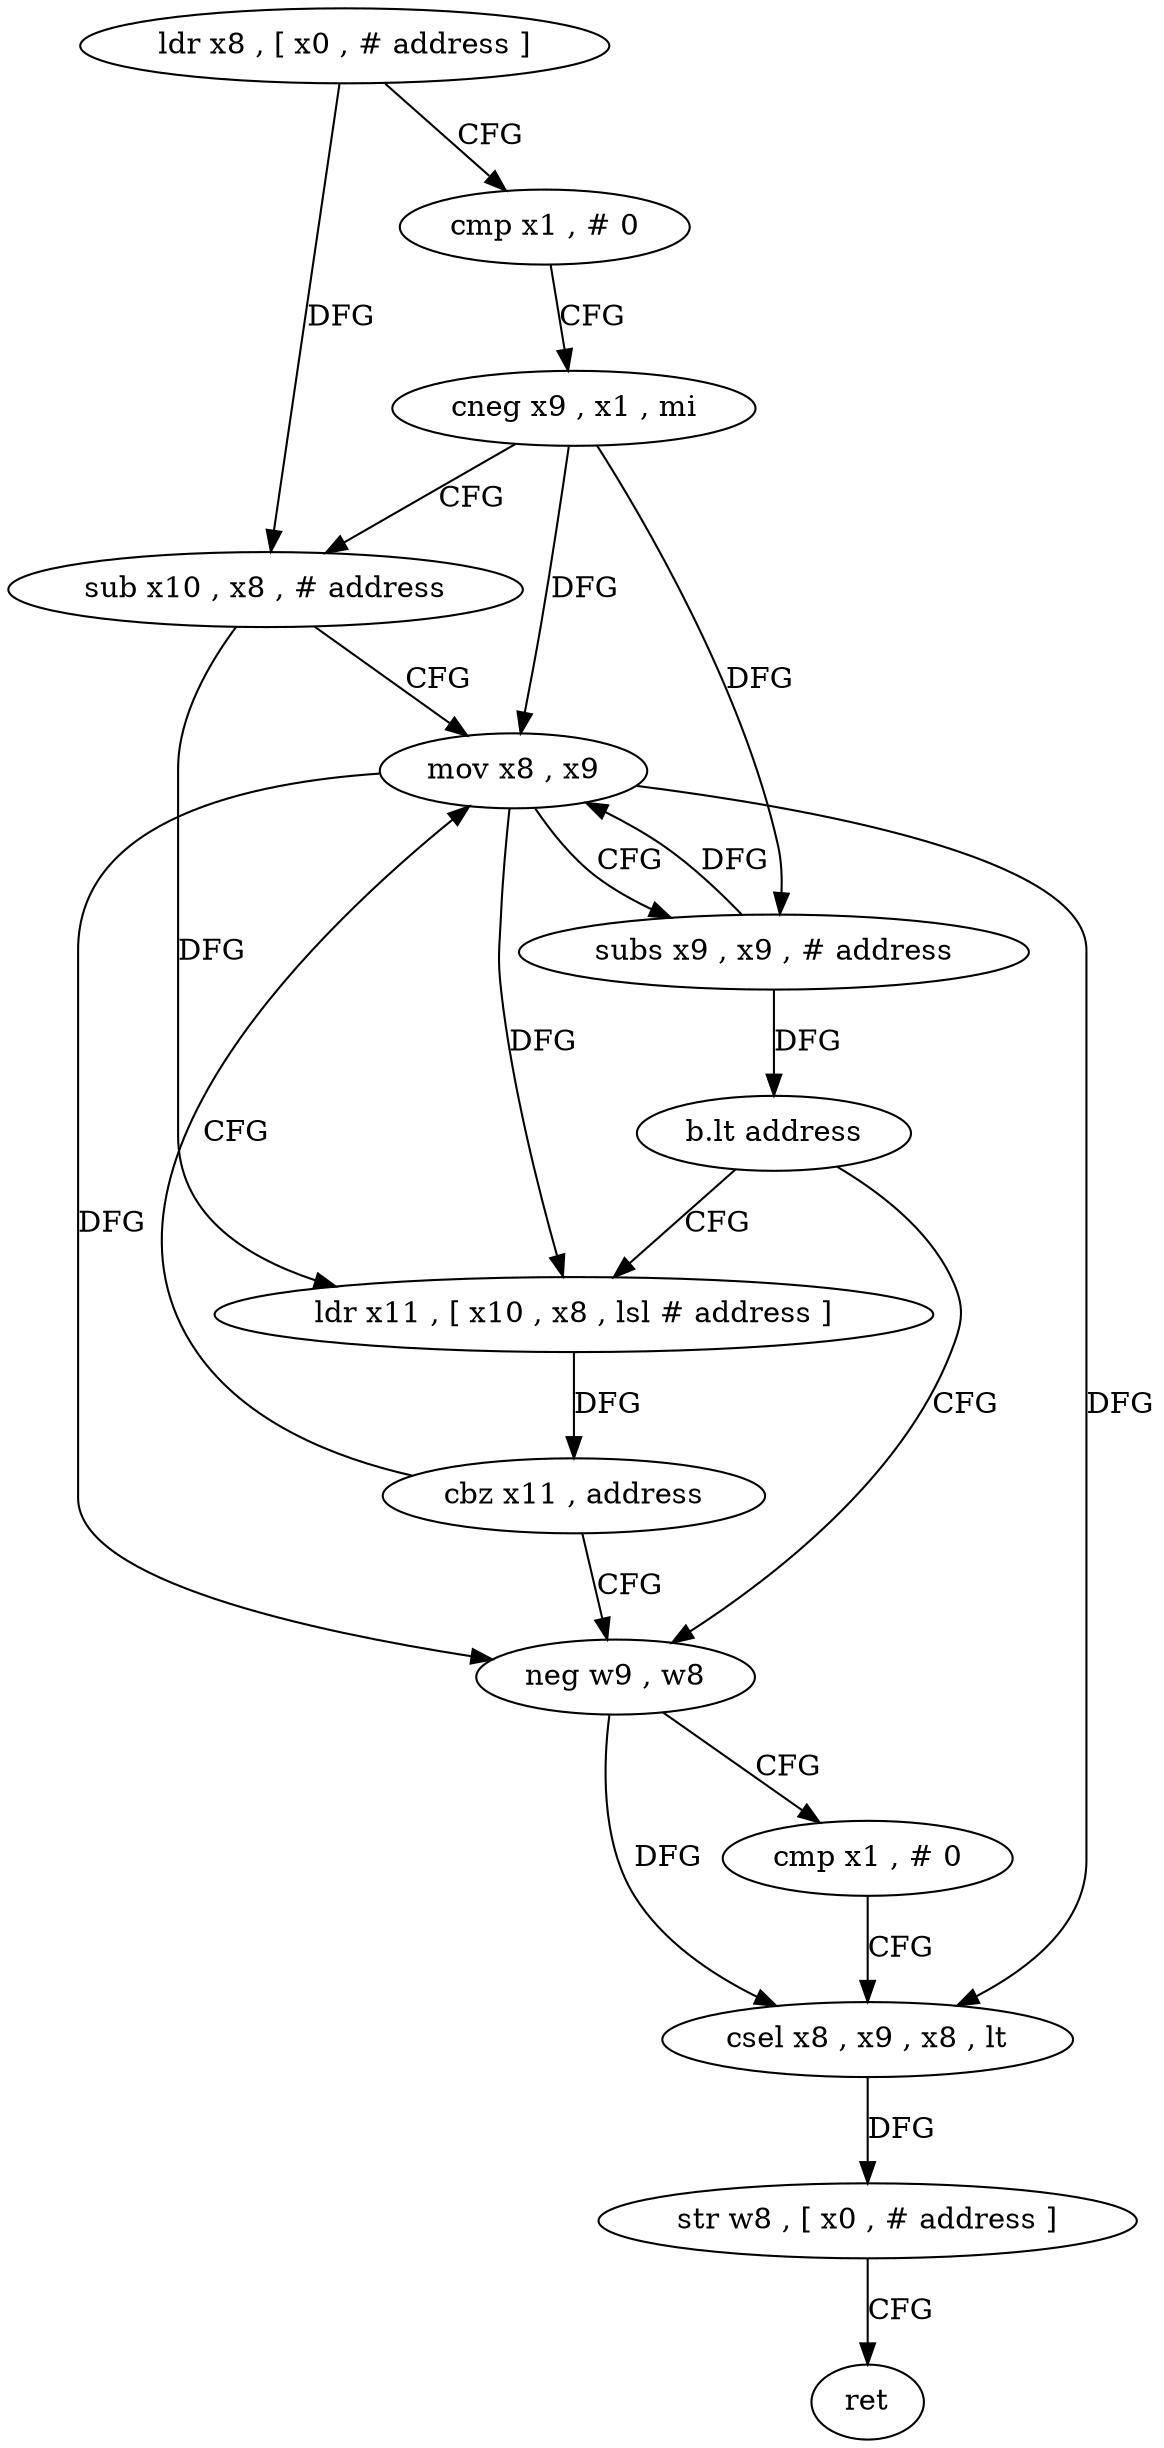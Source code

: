 digraph "func" {
"4228844" [label = "ldr x8 , [ x0 , # address ]" ]
"4228848" [label = "cmp x1 , # 0" ]
"4228852" [label = "cneg x9 , x1 , mi" ]
"4228856" [label = "sub x10 , x8 , # address" ]
"4228860" [label = "mov x8 , x9" ]
"4228880" [label = "neg w9 , w8" ]
"4228884" [label = "cmp x1 , # 0" ]
"4228888" [label = "csel x8 , x9 , x8 , lt" ]
"4228892" [label = "str w8 , [ x0 , # address ]" ]
"4228896" [label = "ret" ]
"4228872" [label = "ldr x11 , [ x10 , x8 , lsl # address ]" ]
"4228876" [label = "cbz x11 , address" ]
"4228864" [label = "subs x9 , x9 , # address" ]
"4228868" [label = "b.lt address" ]
"4228844" -> "4228848" [ label = "CFG" ]
"4228844" -> "4228856" [ label = "DFG" ]
"4228848" -> "4228852" [ label = "CFG" ]
"4228852" -> "4228856" [ label = "CFG" ]
"4228852" -> "4228860" [ label = "DFG" ]
"4228852" -> "4228864" [ label = "DFG" ]
"4228856" -> "4228860" [ label = "CFG" ]
"4228856" -> "4228872" [ label = "DFG" ]
"4228860" -> "4228864" [ label = "CFG" ]
"4228860" -> "4228880" [ label = "DFG" ]
"4228860" -> "4228872" [ label = "DFG" ]
"4228860" -> "4228888" [ label = "DFG" ]
"4228880" -> "4228884" [ label = "CFG" ]
"4228880" -> "4228888" [ label = "DFG" ]
"4228884" -> "4228888" [ label = "CFG" ]
"4228888" -> "4228892" [ label = "DFG" ]
"4228892" -> "4228896" [ label = "CFG" ]
"4228872" -> "4228876" [ label = "DFG" ]
"4228876" -> "4228860" [ label = "CFG" ]
"4228876" -> "4228880" [ label = "CFG" ]
"4228864" -> "4228868" [ label = "DFG" ]
"4228864" -> "4228860" [ label = "DFG" ]
"4228868" -> "4228880" [ label = "CFG" ]
"4228868" -> "4228872" [ label = "CFG" ]
}
